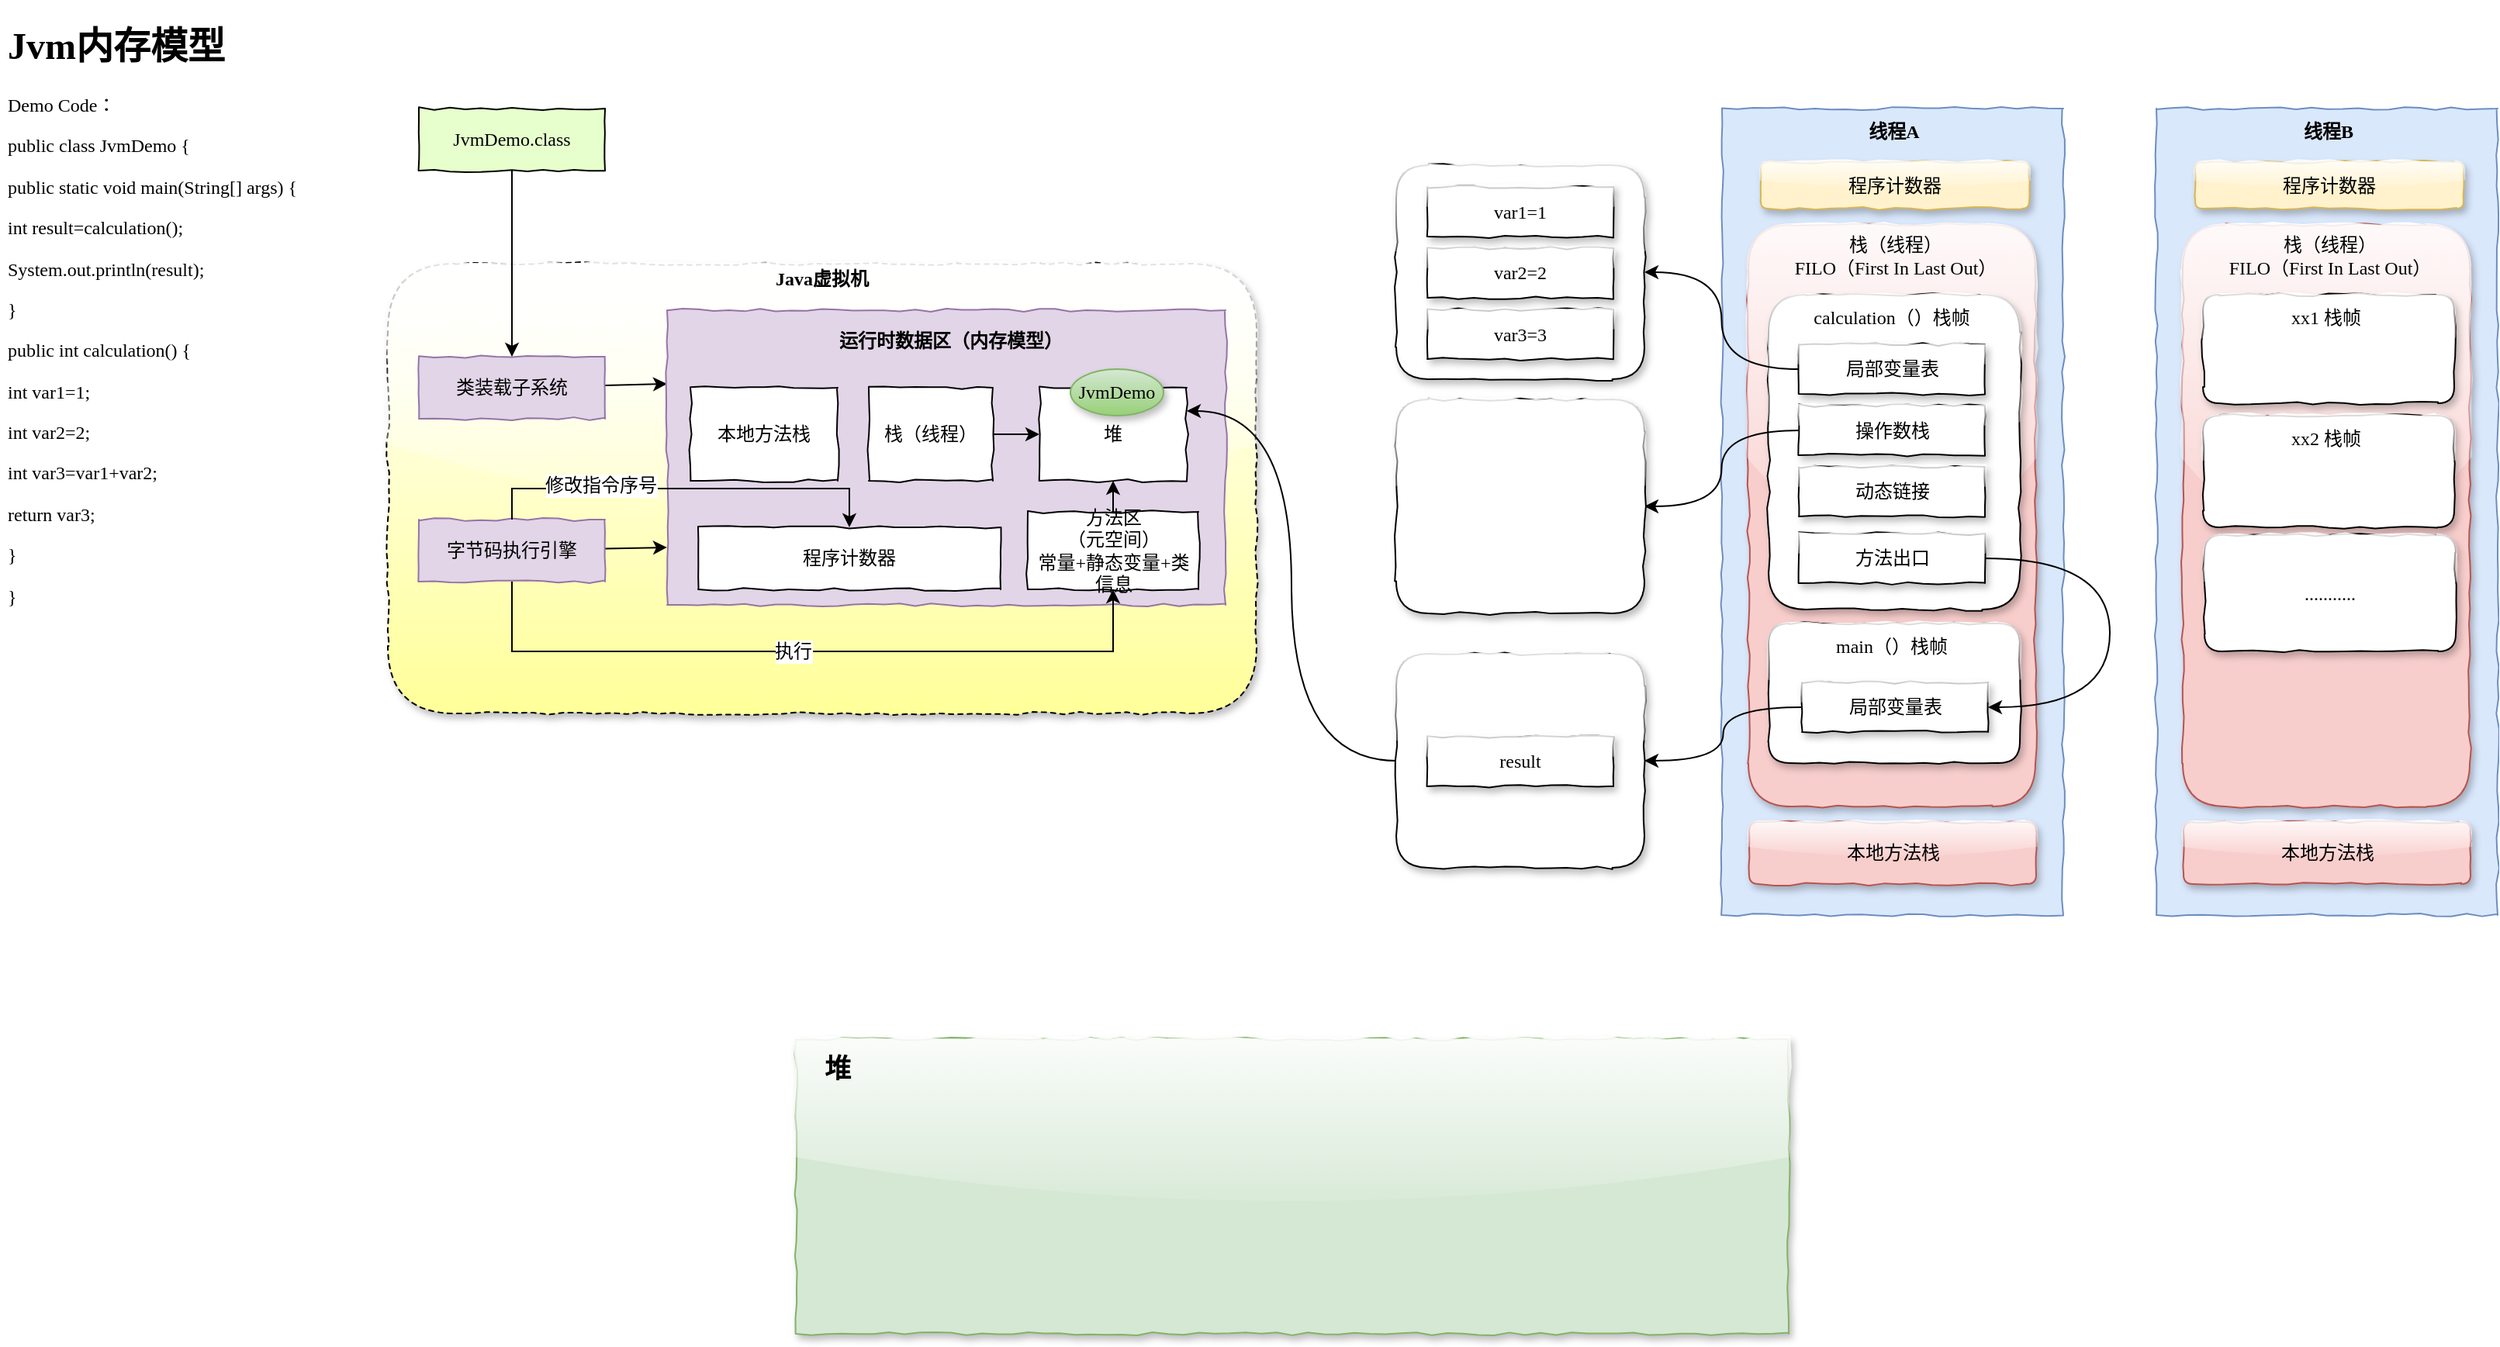 <mxfile version="12.3.7" type="github" pages="1">
  <diagram id="ZoAS8rqlWyaObS6gHvZb" name="第 1 页">
    <mxGraphModel dx="854" dy="436" grid="1" gridSize="10" guides="1" tooltips="1" connect="1" arrows="1" fold="1" page="1" pageScale="1" pageWidth="827" pageHeight="1169" math="0" shadow="0">
      <root>
        <mxCell id="0"/>
        <mxCell id="1" parent="0"/>
        <mxCell id="0UxOaTRp_UosbiCLDMe3-1" value="&lt;h1&gt;Jvm内存模型&lt;/h1&gt;&lt;p&gt;Demo Code：&lt;/p&gt;&lt;p&gt;public class JvmDemo {&lt;/p&gt;&lt;p&gt;public static void main(String[] args)&amp;nbsp;&lt;span&gt;{&lt;/span&gt;&lt;/p&gt;&lt;p&gt;int result=calculation();&lt;/p&gt;&lt;p&gt;System.out.println(result);&lt;/p&gt;&lt;p&gt;}&lt;/p&gt;&lt;p&gt;&lt;span&gt;public int calculation()&amp;nbsp;&lt;/span&gt;&lt;span&gt;{&lt;/span&gt;&lt;/p&gt;&lt;p&gt;int var1=1;&lt;/p&gt;&lt;p&gt;int var2=2;&lt;/p&gt;&lt;p&gt;int var3=var1+var2;&lt;/p&gt;&lt;p&gt;return var3;&lt;/p&gt;&lt;p&gt;}&lt;/p&gt;&lt;p&gt;}&lt;/p&gt;" style="text;html=1;strokeColor=none;fillColor=none;spacing=5;spacingTop=-20;whiteSpace=wrap;overflow=hidden;rounded=0;fontFamily=Comic Sans MS;comic=1;" vertex="1" parent="1">
          <mxGeometry x="30" y="30" width="260" height="440" as="geometry"/>
        </mxCell>
        <mxCell id="0UxOaTRp_UosbiCLDMe3-6" value="" style="group" vertex="1" connectable="0" parent="1">
          <mxGeometry x="280" y="190" width="560" height="290" as="geometry"/>
        </mxCell>
        <mxCell id="0UxOaTRp_UosbiCLDMe3-4" value="" style="rounded=1;html=1;comic=1;fontFamily=Comic Sans MS;textOpacity=0;dashed=1;fillColor=#ffffff;gradientColor=#FFFF99;glass=1;shadow=1;" vertex="1" parent="0UxOaTRp_UosbiCLDMe3-6">
          <mxGeometry width="560" height="290" as="geometry"/>
        </mxCell>
        <mxCell id="0UxOaTRp_UosbiCLDMe3-5" value="Java虚拟机" style="text;html=1;strokeColor=none;fillColor=none;align=center;verticalAlign=middle;whiteSpace=wrap;rounded=1;comic=1;fontFamily=Comic Sans MS;fontStyle=1;glass=1;shadow=1;" vertex="1" parent="0UxOaTRp_UosbiCLDMe3-6">
          <mxGeometry x="245" width="70" height="20" as="geometry"/>
        </mxCell>
        <mxCell id="0UxOaTRp_UosbiCLDMe3-27" value="" style="rounded=0;orthogonalLoop=1;jettySize=auto;html=1;fontFamily=Comic Sans MS;entryX=0;entryY=0.25;entryDx=0;entryDy=0;" edge="1" parent="0UxOaTRp_UosbiCLDMe3-6" source="0UxOaTRp_UosbiCLDMe3-8" target="0UxOaTRp_UosbiCLDMe3-12">
          <mxGeometry relative="1" as="geometry"/>
        </mxCell>
        <mxCell id="0UxOaTRp_UosbiCLDMe3-8" value="类装载子系统" style="rounded=0;whiteSpace=wrap;html=1;comic=1;fontFamily=Comic Sans MS;fillColor=#e1d5e7;strokeColor=#9673a6;" vertex="1" parent="0UxOaTRp_UosbiCLDMe3-6">
          <mxGeometry x="20" y="60" width="120" height="40" as="geometry"/>
        </mxCell>
        <mxCell id="0UxOaTRp_UosbiCLDMe3-30" value="" style="edgeStyle=none;rounded=0;orthogonalLoop=1;jettySize=auto;html=1;fontFamily=Comic Sans MS;entryX=0;entryY=0.805;entryDx=0;entryDy=0;entryPerimeter=0;" edge="1" parent="0UxOaTRp_UosbiCLDMe3-6" source="0UxOaTRp_UosbiCLDMe3-10" target="0UxOaTRp_UosbiCLDMe3-12">
          <mxGeometry relative="1" as="geometry"/>
        </mxCell>
        <mxCell id="0UxOaTRp_UosbiCLDMe3-10" value="字节码执行引擎" style="rounded=0;whiteSpace=wrap;html=1;comic=1;fontFamily=Comic Sans MS;fillColor=#e1d5e7;strokeColor=#9673a6;" vertex="1" parent="0UxOaTRp_UosbiCLDMe3-6">
          <mxGeometry x="20" y="165" width="120" height="40" as="geometry"/>
        </mxCell>
        <mxCell id="0UxOaTRp_UosbiCLDMe3-12" value="" style="rounded=0;whiteSpace=wrap;html=1;comic=1;fontFamily=Comic Sans MS;fillColor=#e1d5e7;strokeColor=#9673a6;" vertex="1" parent="0UxOaTRp_UosbiCLDMe3-6">
          <mxGeometry x="180" y="30" width="360" height="190" as="geometry"/>
        </mxCell>
        <mxCell id="0UxOaTRp_UosbiCLDMe3-13" value="运行时数据区（内存模型）" style="text;html=1;strokeColor=none;fillColor=none;align=center;verticalAlign=middle;whiteSpace=wrap;rounded=1;comic=1;fontFamily=Comic Sans MS;fontStyle=1;glass=1;shadow=1;" vertex="1" parent="0UxOaTRp_UosbiCLDMe3-6">
          <mxGeometry x="282.5" y="40" width="160" height="20" as="geometry"/>
        </mxCell>
        <mxCell id="0UxOaTRp_UosbiCLDMe3-14" value="本地方法栈" style="rounded=0;whiteSpace=wrap;html=1;comic=1;fontFamily=Comic Sans MS;" vertex="1" parent="0UxOaTRp_UosbiCLDMe3-6">
          <mxGeometry x="195" y="80" width="95" height="60" as="geometry"/>
        </mxCell>
        <mxCell id="0UxOaTRp_UosbiCLDMe3-28" value="" style="edgeStyle=none;rounded=0;orthogonalLoop=1;jettySize=auto;html=1;fontFamily=Comic Sans MS;" edge="1" parent="0UxOaTRp_UosbiCLDMe3-6" source="0UxOaTRp_UosbiCLDMe3-23" target="0UxOaTRp_UosbiCLDMe3-24">
          <mxGeometry relative="1" as="geometry"/>
        </mxCell>
        <mxCell id="0UxOaTRp_UosbiCLDMe3-23" value="栈（线程）" style="rounded=0;whiteSpace=wrap;html=1;comic=1;fontFamily=Comic Sans MS;" vertex="1" parent="0UxOaTRp_UosbiCLDMe3-6">
          <mxGeometry x="310" y="80" width="80" height="60" as="geometry"/>
        </mxCell>
        <mxCell id="0UxOaTRp_UosbiCLDMe3-24" value="堆" style="rounded=0;whiteSpace=wrap;html=1;comic=1;fontFamily=Comic Sans MS;" vertex="1" parent="0UxOaTRp_UosbiCLDMe3-6">
          <mxGeometry x="420" y="80" width="95" height="60" as="geometry"/>
        </mxCell>
        <mxCell id="0UxOaTRp_UosbiCLDMe3-25" value="程序计数器" style="rounded=0;whiteSpace=wrap;html=1;comic=1;fontFamily=Comic Sans MS;" vertex="1" parent="0UxOaTRp_UosbiCLDMe3-6">
          <mxGeometry x="200" y="170" width="195" height="40" as="geometry"/>
        </mxCell>
        <mxCell id="0UxOaTRp_UosbiCLDMe3-29" value="" style="edgeStyle=none;rounded=0;orthogonalLoop=1;jettySize=auto;html=1;fontFamily=Comic Sans MS;" edge="1" parent="0UxOaTRp_UosbiCLDMe3-6" source="0UxOaTRp_UosbiCLDMe3-26" target="0UxOaTRp_UosbiCLDMe3-24">
          <mxGeometry relative="1" as="geometry"/>
        </mxCell>
        <mxCell id="0UxOaTRp_UosbiCLDMe3-26" value="方法区&lt;br&gt;（元空间）&lt;br&gt;常量+静态变量+类信息" style="rounded=0;whiteSpace=wrap;html=1;comic=1;fontFamily=Comic Sans MS;" vertex="1" parent="0UxOaTRp_UosbiCLDMe3-6">
          <mxGeometry x="412.5" y="160" width="110" height="50" as="geometry"/>
        </mxCell>
        <mxCell id="0UxOaTRp_UosbiCLDMe3-32" style="edgeStyle=orthogonalEdgeStyle;rounded=0;orthogonalLoop=1;jettySize=auto;html=1;entryX=0.5;entryY=0;entryDx=0;entryDy=0;fontFamily=Comic Sans MS;exitX=0.5;exitY=0;exitDx=0;exitDy=0;" edge="1" parent="0UxOaTRp_UosbiCLDMe3-6" source="0UxOaTRp_UosbiCLDMe3-10" target="0UxOaTRp_UosbiCLDMe3-25">
          <mxGeometry relative="1" as="geometry"/>
        </mxCell>
        <mxCell id="0UxOaTRp_UosbiCLDMe3-33" value="修改指令序号" style="text;html=1;align=center;verticalAlign=middle;resizable=0;points=[];;labelBackgroundColor=#ffffff;fontFamily=Comic Sans MS;" vertex="1" connectable="0" parent="0UxOaTRp_UosbiCLDMe3-32">
          <mxGeometry x="-0.414" y="2" relative="1" as="geometry">
            <mxPoint as="offset"/>
          </mxGeometry>
        </mxCell>
        <mxCell id="0UxOaTRp_UosbiCLDMe3-34" style="edgeStyle=orthogonalEdgeStyle;rounded=0;orthogonalLoop=1;jettySize=auto;html=1;entryX=0.5;entryY=1;entryDx=0;entryDy=0;fontFamily=Comic Sans MS;exitX=0.5;exitY=1;exitDx=0;exitDy=0;" edge="1" parent="0UxOaTRp_UosbiCLDMe3-6" source="0UxOaTRp_UosbiCLDMe3-10" target="0UxOaTRp_UosbiCLDMe3-26">
          <mxGeometry relative="1" as="geometry">
            <Array as="points">
              <mxPoint x="80" y="250"/>
              <mxPoint x="468" y="250"/>
            </Array>
          </mxGeometry>
        </mxCell>
        <mxCell id="0UxOaTRp_UosbiCLDMe3-35" value="执行" style="text;html=1;align=center;verticalAlign=middle;resizable=0;points=[];;labelBackgroundColor=#ffffff;fontFamily=Comic Sans MS;" vertex="1" connectable="0" parent="0UxOaTRp_UosbiCLDMe3-34">
          <mxGeometry x="-0.044" relative="1" as="geometry">
            <mxPoint as="offset"/>
          </mxGeometry>
        </mxCell>
        <mxCell id="0UxOaTRp_UosbiCLDMe3-2" value="JvmDemo.class" style="rounded=0;whiteSpace=wrap;html=1;comic=1;fontFamily=Comic Sans MS;fillColor=#E6FFCC;" vertex="1" parent="1">
          <mxGeometry x="300" y="90" width="120" height="40" as="geometry"/>
        </mxCell>
        <mxCell id="0UxOaTRp_UosbiCLDMe3-11" style="edgeStyle=orthogonalEdgeStyle;rounded=0;orthogonalLoop=1;jettySize=auto;html=1;entryX=0.5;entryY=0;entryDx=0;entryDy=0;fontFamily=Comic Sans MS;verticalAlign=top;" edge="1" parent="1" source="0UxOaTRp_UosbiCLDMe3-2" target="0UxOaTRp_UosbiCLDMe3-8">
          <mxGeometry relative="1" as="geometry"/>
        </mxCell>
        <mxCell id="0UxOaTRp_UosbiCLDMe3-36" value="" style="rounded=0;whiteSpace=wrap;html=1;comic=1;fontFamily=Comic Sans MS;fillColor=#dae8fc;strokeColor=#6c8ebf;" vertex="1" parent="1">
          <mxGeometry x="1140" y="90" width="220" height="520" as="geometry"/>
        </mxCell>
        <mxCell id="0UxOaTRp_UosbiCLDMe3-37" value="线程A" style="text;html=1;strokeColor=none;fillColor=none;align=center;verticalAlign=middle;whiteSpace=wrap;rounded=1;comic=1;fontFamily=Comic Sans MS;fontStyle=1;glass=1;shadow=1;" vertex="1" parent="1">
          <mxGeometry x="1216" y="94.5" width="70" height="20" as="geometry"/>
        </mxCell>
        <mxCell id="0UxOaTRp_UosbiCLDMe3-38" value="" style="rounded=1;whiteSpace=wrap;html=1;shadow=1;glass=1;comic=1;fontFamily=Comic Sans MS;fillColor=#f8cecc;strokeColor=#b85450;" vertex="1" parent="1">
          <mxGeometry x="1157" y="165" width="185" height="375" as="geometry"/>
        </mxCell>
        <mxCell id="0UxOaTRp_UosbiCLDMe3-39" value="程序计数器" style="rounded=1;whiteSpace=wrap;html=1;shadow=1;glass=1;comic=1;fontFamily=Comic Sans MS;fillColor=#fff2cc;strokeColor=#d6b656;" vertex="1" parent="1">
          <mxGeometry x="1165" y="124.5" width="173" height="30" as="geometry"/>
        </mxCell>
        <mxCell id="0UxOaTRp_UosbiCLDMe3-40" value="栈（线程）&lt;br&gt;FILO（First In Last Out）" style="text;html=1;strokeColor=none;fillColor=none;align=center;verticalAlign=middle;whiteSpace=wrap;rounded=1;comic=1;fontFamily=Comic Sans MS;fontStyle=0;glass=1;shadow=1;" vertex="1" parent="1">
          <mxGeometry x="1166.5" y="169.5" width="170" height="30" as="geometry"/>
        </mxCell>
        <mxCell id="0UxOaTRp_UosbiCLDMe3-42" value="" style="rounded=1;whiteSpace=wrap;html=1;shadow=1;glass=1;comic=1;fontFamily=Comic Sans MS;" vertex="1" parent="1">
          <mxGeometry x="1170" y="210" width="162" height="203" as="geometry"/>
        </mxCell>
        <mxCell id="0UxOaTRp_UosbiCLDMe3-43" value="calculation（）栈帧" style="text;html=1;strokeColor=none;fillColor=none;align=center;verticalAlign=middle;whiteSpace=wrap;rounded=1;comic=1;fontFamily=Comic Sans MS;fontStyle=0;glass=1;shadow=1;" vertex="1" parent="1">
          <mxGeometry x="1183" y="214.5" width="133" height="20" as="geometry"/>
        </mxCell>
        <mxCell id="0UxOaTRp_UosbiCLDMe3-86" style="edgeStyle=orthogonalEdgeStyle;curved=1;rounded=0;orthogonalLoop=1;jettySize=auto;html=1;fontFamily=Comic Sans MS;" edge="1" parent="1" source="0UxOaTRp_UosbiCLDMe3-45" target="0UxOaTRp_UosbiCLDMe3-66">
          <mxGeometry relative="1" as="geometry"/>
        </mxCell>
        <mxCell id="0UxOaTRp_UosbiCLDMe3-45" value="局部变量表" style="rounded=0;whiteSpace=wrap;html=1;shadow=1;glass=1;comic=1;fontFamily=Comic Sans MS;" vertex="1" parent="1">
          <mxGeometry x="1189.5" y="242" width="120" height="32" as="geometry"/>
        </mxCell>
        <mxCell id="0UxOaTRp_UosbiCLDMe3-81" style="edgeStyle=orthogonalEdgeStyle;curved=1;rounded=0;orthogonalLoop=1;jettySize=auto;html=1;fontFamily=Comic Sans MS;" edge="1" parent="1" source="0UxOaTRp_UosbiCLDMe3-46" target="0UxOaTRp_UosbiCLDMe3-77">
          <mxGeometry relative="1" as="geometry"/>
        </mxCell>
        <mxCell id="0UxOaTRp_UosbiCLDMe3-46" value="操作数栈" style="rounded=0;whiteSpace=wrap;html=1;shadow=1;glass=1;comic=1;fontFamily=Comic Sans MS;" vertex="1" parent="1">
          <mxGeometry x="1189.5" y="281.5" width="120" height="32" as="geometry"/>
        </mxCell>
        <mxCell id="0UxOaTRp_UosbiCLDMe3-47" value="方法出口" style="rounded=0;whiteSpace=wrap;html=1;shadow=1;glass=1;comic=1;fontFamily=Comic Sans MS;" vertex="1" parent="1">
          <mxGeometry x="1189.5" y="364" width="120" height="32" as="geometry"/>
        </mxCell>
        <mxCell id="0UxOaTRp_UosbiCLDMe3-48" value="动态链接" style="rounded=0;whiteSpace=wrap;html=1;shadow=1;glass=1;comic=1;fontFamily=Comic Sans MS;" vertex="1" parent="1">
          <mxGeometry x="1189.5" y="321" width="120" height="32" as="geometry"/>
        </mxCell>
        <mxCell id="0UxOaTRp_UosbiCLDMe3-52" value="" style="rounded=1;whiteSpace=wrap;html=1;shadow=1;glass=1;comic=1;fontFamily=Comic Sans MS;" vertex="1" parent="1">
          <mxGeometry x="1170" y="422" width="162" height="90" as="geometry"/>
        </mxCell>
        <mxCell id="0UxOaTRp_UosbiCLDMe3-53" value="main（）栈帧" style="text;html=1;strokeColor=none;fillColor=none;align=center;verticalAlign=middle;whiteSpace=wrap;rounded=1;comic=1;fontFamily=Comic Sans MS;fontStyle=0;glass=1;shadow=1;" vertex="1" parent="1">
          <mxGeometry x="1183" y="426.5" width="133" height="20" as="geometry"/>
        </mxCell>
        <mxCell id="0UxOaTRp_UosbiCLDMe3-83" style="edgeStyle=orthogonalEdgeStyle;curved=1;rounded=0;orthogonalLoop=1;jettySize=auto;html=1;fontFamily=Comic Sans MS;" edge="1" parent="1" source="0UxOaTRp_UosbiCLDMe3-54" target="0UxOaTRp_UosbiCLDMe3-82">
          <mxGeometry relative="1" as="geometry"/>
        </mxCell>
        <mxCell id="0UxOaTRp_UosbiCLDMe3-54" value="局部变量表" style="rounded=0;whiteSpace=wrap;html=1;shadow=1;glass=1;comic=1;fontFamily=Comic Sans MS;" vertex="1" parent="1">
          <mxGeometry x="1191.5" y="460" width="120" height="32" as="geometry"/>
        </mxCell>
        <mxCell id="0UxOaTRp_UosbiCLDMe3-56" style="edgeStyle=orthogonalEdgeStyle;curved=1;rounded=0;orthogonalLoop=1;jettySize=auto;html=1;entryX=1;entryY=0.5;entryDx=0;entryDy=0;fontFamily=Comic Sans MS;exitX=1;exitY=0.5;exitDx=0;exitDy=0;" edge="1" parent="1" source="0UxOaTRp_UosbiCLDMe3-47" target="0UxOaTRp_UosbiCLDMe3-54">
          <mxGeometry relative="1" as="geometry">
            <Array as="points">
              <mxPoint x="1390" y="380"/>
              <mxPoint x="1390" y="476"/>
            </Array>
          </mxGeometry>
        </mxCell>
        <mxCell id="0UxOaTRp_UosbiCLDMe3-59" value="本地方法栈" style="rounded=1;whiteSpace=wrap;html=1;shadow=1;glass=1;comic=1;fontFamily=Comic Sans MS;fillColor=#f8cecc;strokeColor=#b85450;" vertex="1" parent="1">
          <mxGeometry x="1157.5" y="550" width="185" height="40" as="geometry"/>
        </mxCell>
        <mxCell id="0UxOaTRp_UosbiCLDMe3-66" value="" style="rounded=1;whiteSpace=wrap;html=1;shadow=1;glass=1;comic=1;fontFamily=Comic Sans MS;" vertex="1" parent="1">
          <mxGeometry x="930" y="126.5" width="160" height="138" as="geometry"/>
        </mxCell>
        <mxCell id="0UxOaTRp_UosbiCLDMe3-68" value="var1=1" style="rounded=0;whiteSpace=wrap;html=1;shadow=1;glass=1;comic=1;fontFamily=Comic Sans MS;" vertex="1" parent="1">
          <mxGeometry x="950" y="140.5" width="120" height="32" as="geometry"/>
        </mxCell>
        <mxCell id="0UxOaTRp_UosbiCLDMe3-69" value="var2=2" style="rounded=0;whiteSpace=wrap;html=1;shadow=1;glass=1;comic=1;fontFamily=Comic Sans MS;" vertex="1" parent="1">
          <mxGeometry x="950" y="180" width="120" height="32" as="geometry"/>
        </mxCell>
        <mxCell id="0UxOaTRp_UosbiCLDMe3-71" value="var3=3" style="rounded=0;whiteSpace=wrap;html=1;shadow=1;glass=1;comic=1;fontFamily=Comic Sans MS;" vertex="1" parent="1">
          <mxGeometry x="950" y="219.5" width="120" height="32" as="geometry"/>
        </mxCell>
        <mxCell id="0UxOaTRp_UosbiCLDMe3-77" value="" style="rounded=1;whiteSpace=wrap;html=1;shadow=1;glass=1;comic=1;fontFamily=Comic Sans MS;" vertex="1" parent="1">
          <mxGeometry x="930" y="277.5" width="160" height="138" as="geometry"/>
        </mxCell>
        <mxCell id="0UxOaTRp_UosbiCLDMe3-87" style="edgeStyle=orthogonalEdgeStyle;curved=1;rounded=0;orthogonalLoop=1;jettySize=auto;html=1;entryX=1;entryY=0.25;entryDx=0;entryDy=0;fontFamily=Comic Sans MS;" edge="1" parent="1" source="0UxOaTRp_UosbiCLDMe3-82" target="0UxOaTRp_UosbiCLDMe3-24">
          <mxGeometry relative="1" as="geometry"/>
        </mxCell>
        <mxCell id="0UxOaTRp_UosbiCLDMe3-82" value="" style="rounded=1;whiteSpace=wrap;html=1;shadow=1;glass=1;comic=1;fontFamily=Comic Sans MS;" vertex="1" parent="1">
          <mxGeometry x="930" y="441.5" width="160" height="138" as="geometry"/>
        </mxCell>
        <mxCell id="0UxOaTRp_UosbiCLDMe3-84" value="result" style="rounded=0;whiteSpace=wrap;html=1;shadow=1;glass=1;comic=1;fontFamily=Comic Sans MS;" vertex="1" parent="1">
          <mxGeometry x="950" y="495" width="120" height="32" as="geometry"/>
        </mxCell>
        <mxCell id="0UxOaTRp_UosbiCLDMe3-88" value="JvmDemo" style="ellipse;whiteSpace=wrap;html=1;rounded=1;shadow=1;glass=1;comic=1;fontFamily=Comic Sans MS;fillColor=#d5e8d4;strokeColor=#82b366;gradientColor=#97d077;" vertex="1" parent="1">
          <mxGeometry x="720" y="258" width="60" height="30" as="geometry"/>
        </mxCell>
        <mxCell id="0UxOaTRp_UosbiCLDMe3-89" value="" style="rounded=0;whiteSpace=wrap;html=1;comic=1;fontFamily=Comic Sans MS;fillColor=#dae8fc;strokeColor=#6c8ebf;" vertex="1" parent="1">
          <mxGeometry x="1420" y="90" width="220" height="520" as="geometry"/>
        </mxCell>
        <mxCell id="0UxOaTRp_UosbiCLDMe3-90" value="线程B" style="text;html=1;strokeColor=none;fillColor=none;align=center;verticalAlign=middle;whiteSpace=wrap;rounded=1;comic=1;fontFamily=Comic Sans MS;fontStyle=1;glass=1;shadow=1;" vertex="1" parent="1">
          <mxGeometry x="1496" y="94.5" width="70" height="20" as="geometry"/>
        </mxCell>
        <mxCell id="0UxOaTRp_UosbiCLDMe3-91" value="" style="rounded=1;whiteSpace=wrap;html=1;shadow=1;glass=1;comic=1;fontFamily=Comic Sans MS;fillColor=#f8cecc;strokeColor=#b85450;" vertex="1" parent="1">
          <mxGeometry x="1437" y="165" width="185" height="375" as="geometry"/>
        </mxCell>
        <mxCell id="0UxOaTRp_UosbiCLDMe3-92" value="程序计数器" style="rounded=1;whiteSpace=wrap;html=1;shadow=1;glass=1;comic=1;fontFamily=Comic Sans MS;fillColor=#fff2cc;strokeColor=#d6b656;" vertex="1" parent="1">
          <mxGeometry x="1445" y="124.5" width="173" height="30" as="geometry"/>
        </mxCell>
        <mxCell id="0UxOaTRp_UosbiCLDMe3-93" value="栈（线程）&lt;br&gt;FILO（First In Last Out）" style="text;html=1;strokeColor=none;fillColor=none;align=center;verticalAlign=middle;whiteSpace=wrap;rounded=1;comic=1;fontFamily=Comic Sans MS;fontStyle=0;glass=1;shadow=1;" vertex="1" parent="1">
          <mxGeometry x="1446.5" y="169.5" width="170" height="30" as="geometry"/>
        </mxCell>
        <mxCell id="0UxOaTRp_UosbiCLDMe3-94" value="" style="rounded=1;whiteSpace=wrap;html=1;shadow=1;glass=1;comic=1;fontFamily=Comic Sans MS;" vertex="1" parent="1">
          <mxGeometry x="1450" y="210" width="162" height="70" as="geometry"/>
        </mxCell>
        <mxCell id="0UxOaTRp_UosbiCLDMe3-95" value="xx1 栈帧" style="text;html=1;strokeColor=none;fillColor=none;align=center;verticalAlign=middle;whiteSpace=wrap;rounded=1;comic=1;fontFamily=Comic Sans MS;fontStyle=0;glass=1;shadow=1;" vertex="1" parent="1">
          <mxGeometry x="1463" y="214.5" width="133" height="20" as="geometry"/>
        </mxCell>
        <mxCell id="0UxOaTRp_UosbiCLDMe3-100" value="" style="rounded=1;whiteSpace=wrap;html=1;shadow=1;glass=1;comic=1;fontFamily=Comic Sans MS;" vertex="1" parent="1">
          <mxGeometry x="1450" y="288" width="162" height="72" as="geometry"/>
        </mxCell>
        <mxCell id="0UxOaTRp_UosbiCLDMe3-101" value="xx2 栈帧" style="text;html=1;strokeColor=none;fillColor=none;align=center;verticalAlign=middle;whiteSpace=wrap;rounded=1;comic=1;fontFamily=Comic Sans MS;fontStyle=0;glass=1;shadow=1;" vertex="1" parent="1">
          <mxGeometry x="1463" y="292.5" width="133" height="20" as="geometry"/>
        </mxCell>
        <mxCell id="0UxOaTRp_UosbiCLDMe3-104" value="本地方法栈" style="rounded=1;whiteSpace=wrap;html=1;shadow=1;glass=1;comic=1;fontFamily=Comic Sans MS;fillColor=#f8cecc;strokeColor=#b85450;" vertex="1" parent="1">
          <mxGeometry x="1437.5" y="550" width="185" height="40" as="geometry"/>
        </mxCell>
        <mxCell id="0UxOaTRp_UosbiCLDMe3-105" value="..........." style="rounded=1;whiteSpace=wrap;html=1;shadow=1;glass=1;comic=1;fontFamily=Comic Sans MS;" vertex="1" parent="1">
          <mxGeometry x="1451" y="365" width="162" height="75" as="geometry"/>
        </mxCell>
        <mxCell id="0UxOaTRp_UosbiCLDMe3-106" value="" style="rounded=0;whiteSpace=wrap;html=1;shadow=1;glass=1;comic=1;fontFamily=Comic Sans MS;gradientColor=none;fillColor=#d5e8d4;strokeColor=#82b366;" vertex="1" parent="1">
          <mxGeometry x="543" y="690" width="640" height="190" as="geometry"/>
        </mxCell>
        <mxCell id="0UxOaTRp_UosbiCLDMe3-107" value="堆" style="text;html=1;strokeColor=none;fillColor=none;align=center;verticalAlign=middle;whiteSpace=wrap;rounded=0;shadow=1;glass=1;comic=1;fontFamily=Comic Sans MS;fontStyle=1;fontSize=17;" vertex="1" parent="1">
          <mxGeometry x="550" y="700" width="40" height="20" as="geometry"/>
        </mxCell>
      </root>
    </mxGraphModel>
  </diagram>
</mxfile>

